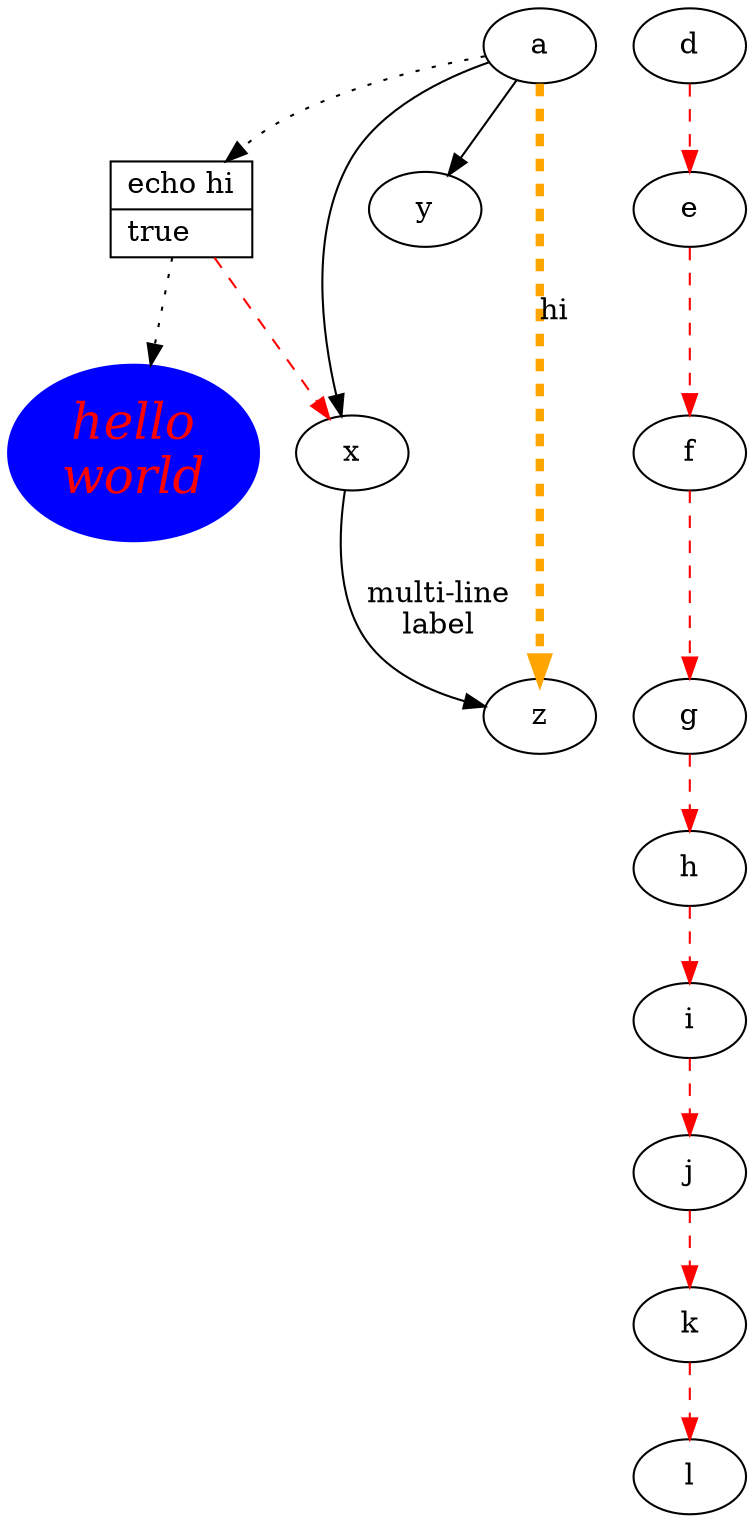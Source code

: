 digraph test123 {
        a -> b -> c [style=dotted];
        a -> {x y};
        b [label="{<port1> echo hi\l|true\l}" shape="record"];
        c [label="hello\nworld",color=blue,fontsize=24,
           fontname="Palatino-Italic",fontcolor=red,style=filled];
        a -> z [label="hi", weight=100, color=orange, style="setlinewidth(4),dashed"];
        x -> z [label="multi-line\nlabel"];
        edge [style=dashed,color=red];
        b -> x;

	d -> e -> f -> g -> h -> i -> j -> k -> l;
}
